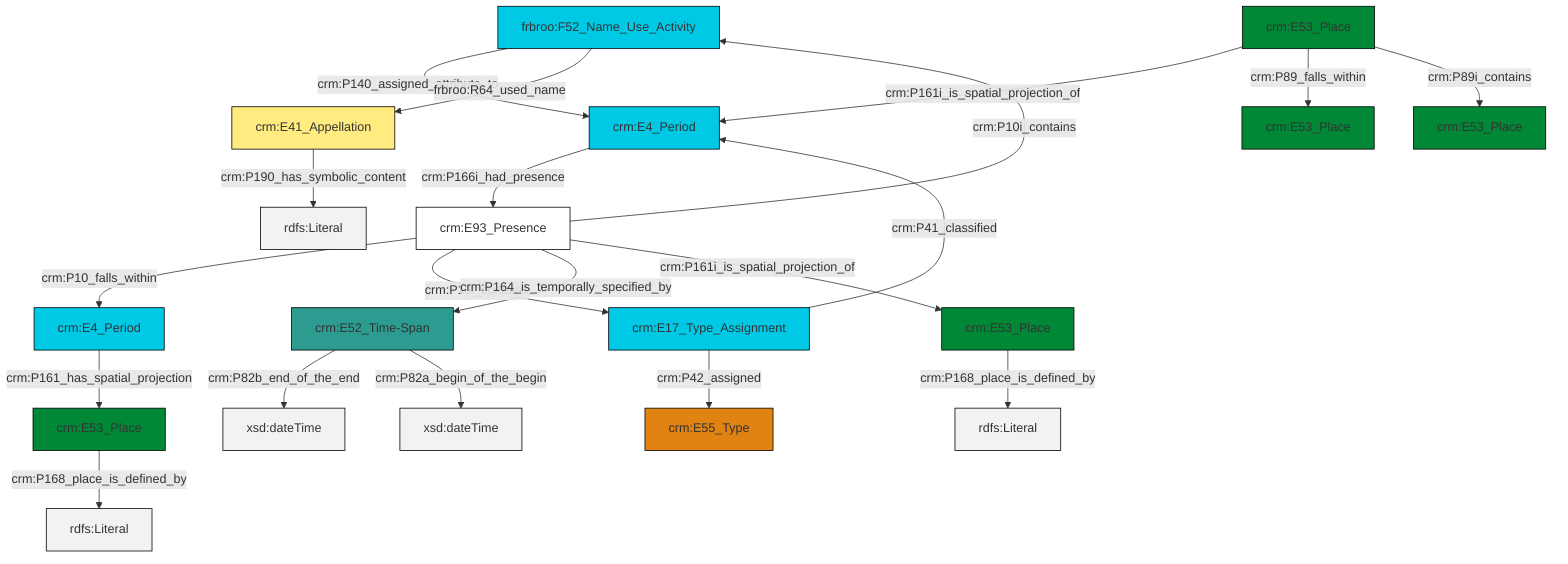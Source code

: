 graph TD
classDef Literal fill:#f2f2f2,stroke:#000000;
classDef CRM_Entity fill:#FFFFFF,stroke:#000000;
classDef Temporal_Entity fill:#00C9E6, stroke:#000000;
classDef Type fill:#E18312, stroke:#000000;
classDef Time-Span fill:#2C9C91, stroke:#000000;
classDef Appellation fill:#FFEB7F, stroke:#000000;
classDef Place fill:#008836, stroke:#000000;
classDef Persistent_Item fill:#B266B2, stroke:#000000;
classDef Conceptual_Object fill:#FFD700, stroke:#000000;
classDef Physical_Thing fill:#D2B48C, stroke:#000000;
classDef Actor fill:#f58aad, stroke:#000000;
classDef PC_Classes fill:#4ce600, stroke:#000000;
classDef Multi fill:#cccccc,stroke:#000000;

0["frbroo:F52_Name_Use_Activity"]:::Temporal_Entity -->|crm:P140_assigned_attribute_to| 1["crm:E4_Period"]:::Temporal_Entity
2["crm:E93_Presence"]:::CRM_Entity -->|crm:P10_falls_within| 3["crm:E4_Period"]:::Temporal_Entity
4["crm:E53_Place"]:::Place -->|crm:P168_place_is_defined_by| 5[rdfs:Literal]:::Literal
6["crm:E52_Time-Span"]:::Time-Span -->|crm:P82b_end_of_the_end| 7[xsd:dateTime]:::Literal
8["crm:E17_Type_Assignment"]:::Temporal_Entity -->|crm:P41_classified| 1["crm:E4_Period"]:::Temporal_Entity
8["crm:E17_Type_Assignment"]:::Temporal_Entity -->|crm:P42_assigned| 9["crm:E55_Type"]:::Type
10["crm:E53_Place"]:::Place -->|crm:P161i_is_spatial_projection_of| 1["crm:E4_Period"]:::Temporal_Entity
2["crm:E93_Presence"]:::CRM_Entity -->|crm:P10i_contains| 8["crm:E17_Type_Assignment"]:::Temporal_Entity
6["crm:E52_Time-Span"]:::Time-Span -->|crm:P82a_begin_of_the_begin| 11[xsd:dateTime]:::Literal
10["crm:E53_Place"]:::Place -->|crm:P89_falls_within| 16["crm:E53_Place"]:::Place
0["frbroo:F52_Name_Use_Activity"]:::Temporal_Entity -->|frbroo:R64_used_name| 18["crm:E41_Appellation"]:::Appellation
10["crm:E53_Place"]:::Place -->|crm:P89i_contains| 20["crm:E53_Place"]:::Place
2["crm:E93_Presence"]:::CRM_Entity -->|crm:P10i_contains| 0["frbroo:F52_Name_Use_Activity"]:::Temporal_Entity
2["crm:E93_Presence"]:::CRM_Entity -->|crm:P164_is_temporally_specified_by| 6["crm:E52_Time-Span"]:::Time-Span
12["crm:E53_Place"]:::Place -->|crm:P168_place_is_defined_by| 25[rdfs:Literal]:::Literal
1["crm:E4_Period"]:::Temporal_Entity -->|crm:P166i_had_presence| 2["crm:E93_Presence"]:::CRM_Entity
18["crm:E41_Appellation"]:::Appellation -->|crm:P190_has_symbolic_content| 26[rdfs:Literal]:::Literal
2["crm:E93_Presence"]:::CRM_Entity -->|crm:P161i_is_spatial_projection_of| 12["crm:E53_Place"]:::Place
3["crm:E4_Period"]:::Temporal_Entity -->|crm:P161_has_spatial_projection| 4["crm:E53_Place"]:::Place